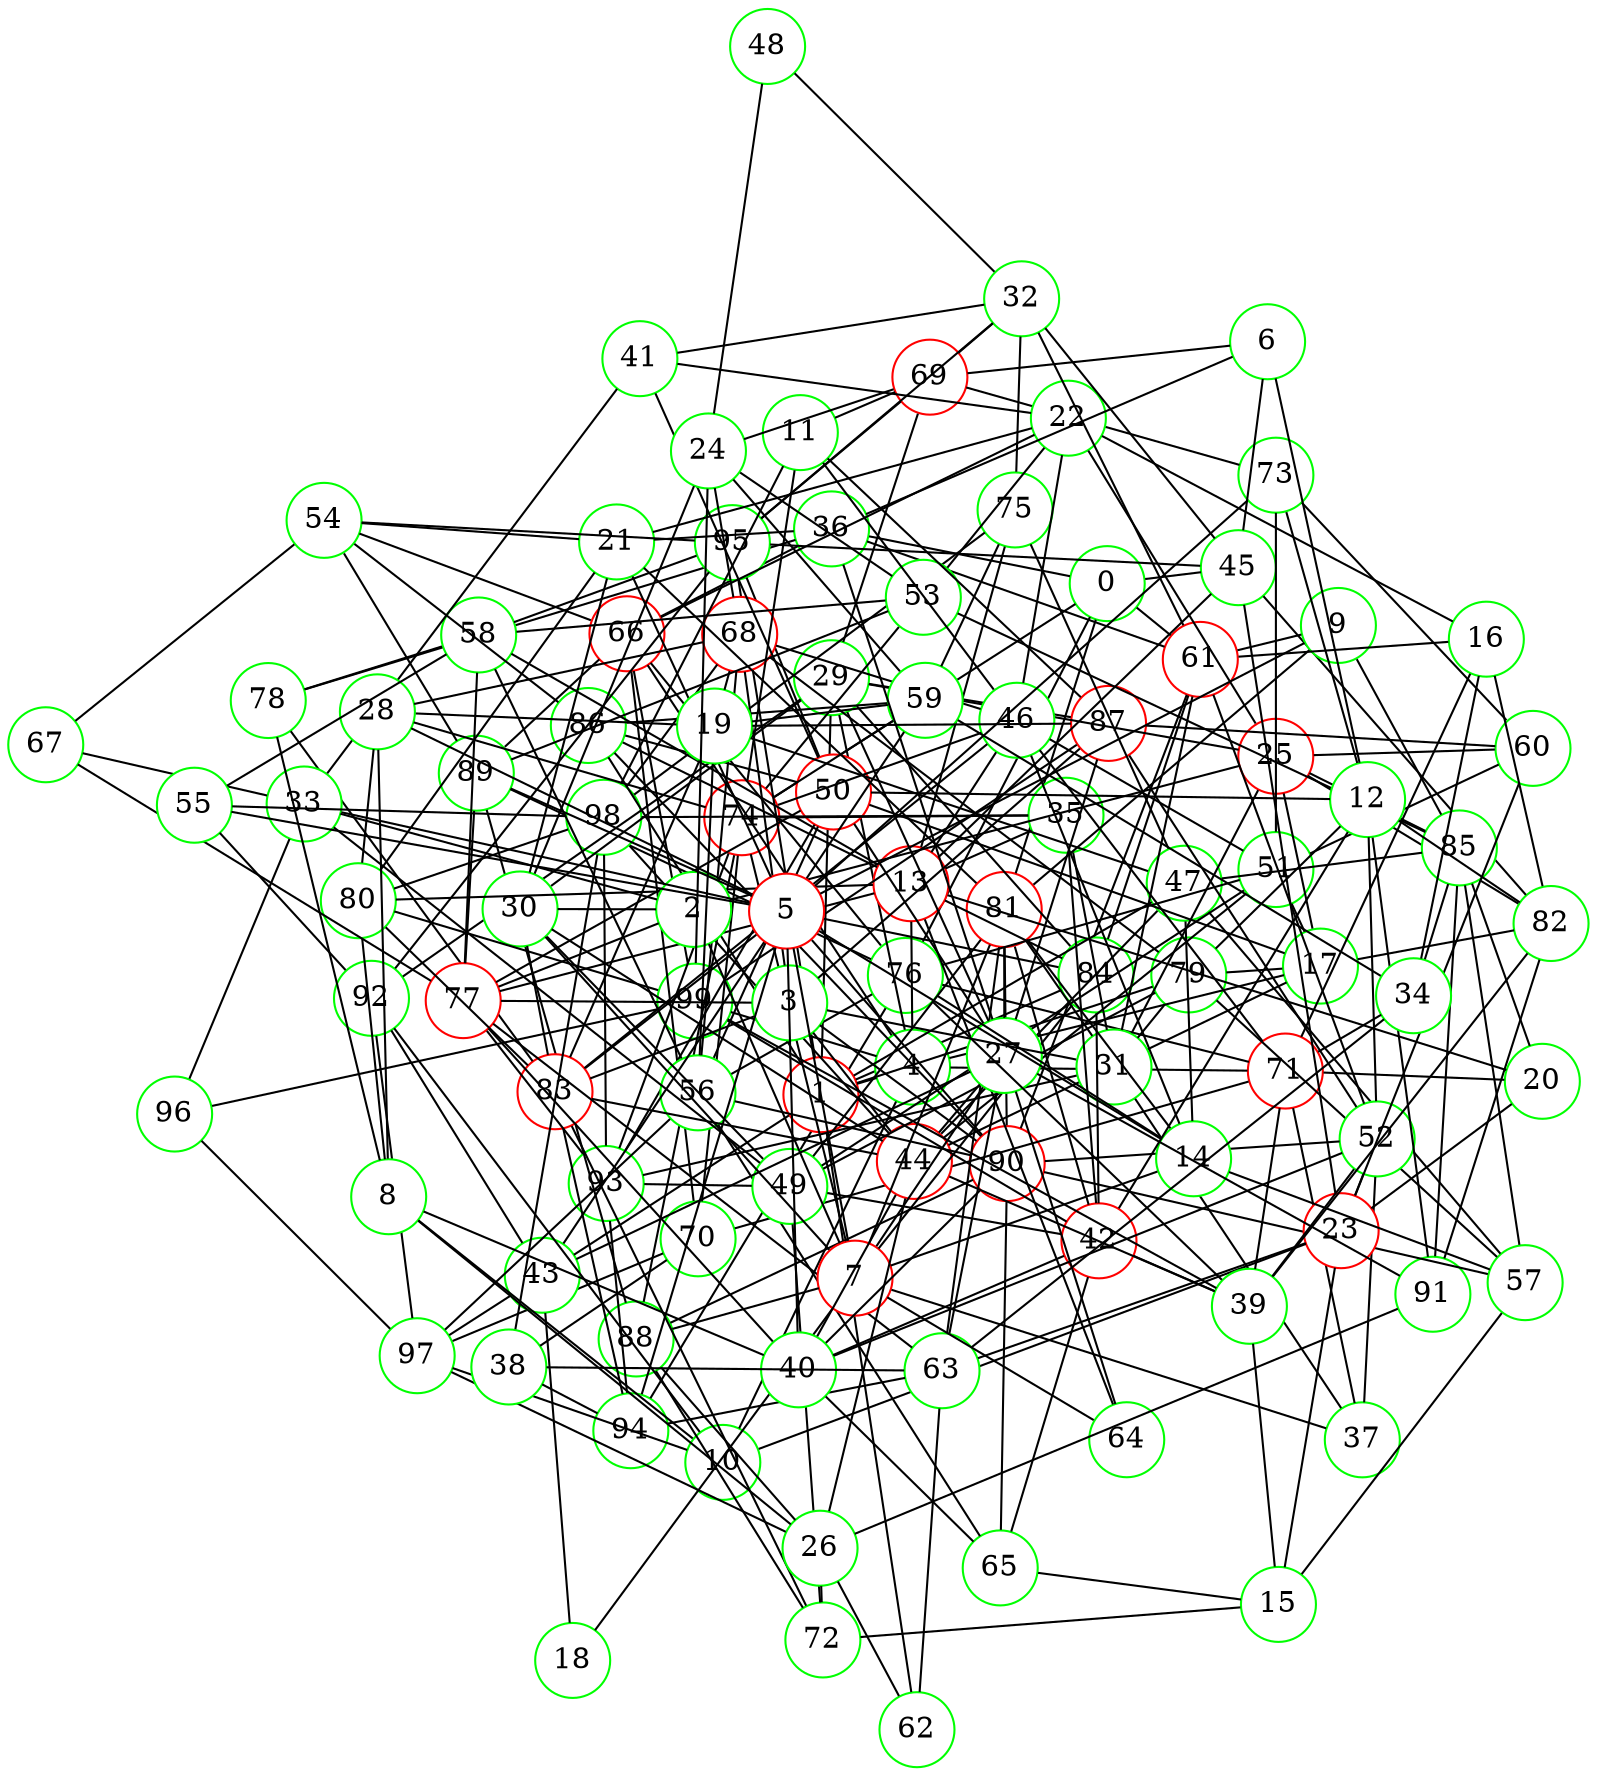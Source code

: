 graph {
graph ["layout"="fdp"]
node ["style"="filled","fillcolor"="white","fixedsize"="true","shape"="circle"]
"0" ["color"="green"]
"81" ["color"="red"]
"90" ["color"="red"]
"36" ["color"="green"]
"66" ["color"="red"]
"99" ["color"="green"]
"70" ["color"="green"]
"97" ["color"="green"]
"71" ["color"="red"]
"76" ["color"="green"]
"89" ["color"="green"]
"94" ["color"="green"]
"74" ["color"="red"]
"88" ["color"="green"]
"93" ["color"="green"]
"98" ["color"="green"]
"61" ["color"="red"]
"84" ["color"="green"]
"78" ["color"="green"]
"83" ["color"="red"]
"45" ["color"="green"]
"82" ["color"="green"]
"91" ["color"="green"]
"95" ["color"="green"]
"1" ["color"="red"]
"4" ["color"="green"]
"17" ["color"="green"]
"50" ["color"="red"]
"86" ["color"="green"]
"56" ["color"="green"]
"65" ["color"="green"]
"68" ["color"="red"]
"79" ["color"="green"]
"58" ["color"="green"]
"77" ["color"="red"]
"51" ["color"="green"]
"73" ["color"="green"]
"60" ["color"="green"]
"87" ["color"="red"]
"25" ["color"="red"]
"85" ["color"="green"]
"29" ["color"="green"]
"69" ["color"="red"]
"92" ["color"="green"]
"30" ["color"="green"]
"49" ["color"="green"]
"72" ["color"="green"]
"44" ["color"="red"]
"47" ["color"="green"]
"57" ["color"="green"]
"75" ["color"="green"]
"31" ["color"="green"]
"35" ["color"="green"]
"42" ["color"="red"]
"37" ["color"="green"]
"52" ["color"="green"]
"10" ["color"="green"]
"23" ["color"="red"]
"63" ["color"="green"]
"13" ["color"="red"]
"64" ["color"="green"]
"80" ["color"="green"]
"20" ["color"="green"]
"46" ["color"="green"]
"43" ["color"="green"]
"59" ["color"="green"]
"62" ["color"="green"]
"2" ["color"="green"]
"33" ["color"="green"]
"96" ["color"="green"]
"67" ["color"="green"]
"41" ["color"="green"]
"7" ["color"="red"]
"18" ["color"="green"]
"27" ["color"="green"]
"14" ["color"="green"]
"3" ["color"="green"]
"5" ["color"="red"]
"40" ["color"="green"]
"9" ["color"="green"]
"21" ["color"="green"]
"22" ["color"="green"]
"53" ["color"="green"]
"54" ["color"="green"]
"55" ["color"="green"]
"28" ["color"="green"]
"6" ["color"="green"]
"12" ["color"="green"]
"8" ["color"="green"]
"26" ["color"="green"]
"11" ["color"="green"]
"15" ["color"="green"]
"39" ["color"="green"]
"16" ["color"="green"]
"34" ["color"="green"]
"19" ["color"="green"]
"24" ["color"="green"]
"48" ["color"="green"]
"32" ["color"="green"]
"38" ["color"="green"]
"0" -- "81"
"0" -- "36"
"0" -- "74"
"0" -- "76"
"0" -- "45"
"0" -- "61"
"81" -- "90"
"36" -- "66"
"36" -- "61"
"36" -- "78"
"66" -- "99"
"66" -- "70"
"66" -- "89"
"66" -- "76"
"70" -- "97"
"70" -- "71"
"70" -- "74"
"71" -- "76"
"76" -- "89"
"76" -- "94"
"74" -- "88"
"74" -- "93"
"88" -- "89"
"88" -- "90"
"93" -- "98"
"93" -- "94"
"61" -- "84"
"61" -- "90"
"78" -- "83"
"83" -- "94"
"45" -- "82"
"45" -- "95"
"82" -- "91"
"1" -- "4"
"1" -- "84"
"1" -- "86"
"1" -- "43"
"1" -- "29"
"1" -- "62"
"1" -- "47"
"1" -- "79"
"1" -- "95"
"4" -- "17"
"4" -- "66"
"4" -- "99"
"4" -- "71"
"4" -- "10"
"4" -- "13"
"4" -- "29"
"17" -- "50"
"17" -- "82"
"17" -- "51"
"17" -- "25"
"17" -- "44"
"17" -- "79"
"50" -- "86"
"50" -- "56"
"50" -- "77"
"50" -- "93"
"50" -- "95"
"86" -- "90"
"56" -- "65"
"56" -- "97"
"56" -- "68"
"56" -- "58"
"56" -- "90"
"56" -- "76"
"65" -- "90"
"68" -- "98"
"68" -- "79"
"58" -- "77"
"58" -- "78"
"58" -- "95"
"77" -- "89"
"77" -- "93"
"51" -- "73"
"51" -- "60"
"51" -- "76"
"60" -- "87"
"60" -- "73"
"87" -- "99"
"25" -- "82"
"25" -- "85"
"25" -- "60"
"25" -- "29"
"25" -- "31"
"85" -- "91"
"29" -- "84"
"29" -- "69"
"29" -- "87"
"29" -- "92"
"29" -- "30"
"69" -- "73"
"69" -- "95"
"92" -- "97"
"92" -- "95"
"30" -- "49"
"30" -- "83"
"30" -- "44"
"49" -- "81"
"49" -- "51"
"49" -- "72"
"49" -- "93"
"49" -- "79"
"72" -- "83"
"72" -- "88"
"44" -- "98"
"44" -- "51"
"44" -- "83"
"44" -- "47"
"47" -- "85"
"47" -- "57"
"47" -- "75"
"57" -- "85"
"57" -- "90"
"57" -- "79"
"75" -- "98"
"31" -- "81"
"31" -- "35"
"31" -- "37"
"31" -- "61"
"31" -- "93"
"31" -- "79"
"35" -- "98"
"35" -- "42"
"35" -- "74"
"42" -- "49"
"42" -- "65"
"42" -- "81"
"42" -- "99"
"42" -- "84"
"37" -- "52"
"37" -- "71"
"52" -- "87"
"52" -- "90"
"52" -- "61"
"10" -- "97"
"10" -- "23"
"10" -- "92"
"23" -- "52"
"23" -- "60"
"23" -- "45"
"23" -- "63"
"63" -- "81"
"63" -- "77"
"63" -- "94"
"13" -- "64"
"13" -- "80"
"13" -- "35"
"13" -- "20"
"13" -- "84"
"13" -- "86"
"13" -- "58"
"13" -- "75"
"13" -- "45"
"13" -- "77"
"13" -- "46"
"80" -- "98"
"80" -- "83"
"80" -- "99"
"20" -- "85"
"20" -- "23"
"20" -- "71"
"46" -- "51"
"46" -- "83"
"46" -- "68"
"46" -- "71"
"46" -- "74"
"43" -- "97"
"43" -- "59"
"43" -- "92"
"59" -- "86"
"59" -- "74"
"59" -- "75"
"62" -- "63"
"2" -- "33"
"2" -- "7"
"2" -- "25"
"2" -- "77"
"2" -- "30"
"33" -- "96"
"33" -- "49"
"33" -- "67"
"33" -- "41"
"96" -- "97"
"96" -- "99"
"67" -- "77"
"41" -- "50"
"7" -- "64"
"7" -- "81"
"7" -- "18"
"7" -- "84"
"7" -- "37"
"7" -- "88"
"7" -- "74"
"7" -- "27"
"7" -- "14"
"7" -- "30"
"18" -- "43"
"27" -- "64"
"27" -- "81"
"27" -- "50"
"27" -- "36"
"27" -- "87"
"27" -- "43"
"27" -- "91"
"27" -- "44"
"27" -- "29"
"27" -- "63"
"14" -- "81"
"14" -- "57"
"14" -- "76"
"14" -- "46"
"14" -- "47"
"3" -- "83"
"3" -- "68"
"3" -- "87"
"3" -- "90"
"3" -- "44"
"3" -- "77"
"3" -- "31"
"5" -- "33"
"5" -- "7"
"5" -- "40"
"5" -- "9"
"5" -- "73"
"5" -- "14"
"5" -- "83"
"5" -- "84"
"5" -- "21"
"5" -- "55"
"5" -- "89"
"5" -- "90"
"5" -- "28"
"5" -- "94"
"40" -- "65"
"40" -- "52"
"40" -- "42"
"40" -- "90"
"40" -- "44"
"40" -- "77"
"9" -- "81"
"9" -- "85"
"9" -- "61"
"21" -- "80"
"21" -- "81"
"21" -- "36"
"21" -- "22"
"21" -- "54"
"21" -- "30"
"22" -- "66"
"22" -- "53"
"22" -- "25"
"22" -- "41"
"22" -- "46"
"53" -- "85"
"53" -- "89"
"53" -- "58"
"53" -- "74"
"54" -- "66"
"54" -- "67"
"54" -- "86"
"54" -- "89"
"54" -- "95"
"55" -- "98"
"55" -- "58"
"55" -- "92"
"28" -- "80"
"28" -- "68"
"28" -- "74"
"6" -- "36"
"6" -- "69"
"6" -- "12"
"6" -- "45"
"12" -- "50"
"12" -- "82"
"12" -- "52"
"12" -- "73"
"12" -- "42"
"12" -- "91"
"12" -- "79"
"8" -- "80"
"8" -- "40"
"8" -- "10"
"8" -- "26"
"8" -- "28"
"8" -- "78"
"26" -- "97"
"26" -- "72"
"26" -- "88"
"26" -- "91"
"26" -- "44"
"26" -- "62"
"11" -- "98"
"11" -- "69"
"11" -- "87"
"11" -- "74"
"11" -- "46"
"15" -- "65"
"15" -- "23"
"15" -- "39"
"15" -- "72"
"15" -- "57"
"39" -- "82"
"39" -- "99"
"39" -- "52"
"39" -- "71"
"39" -- "42"
"39" -- "44"
"39" -- "76"
"16" -- "34"
"16" -- "82"
"16" -- "22"
"16" -- "71"
"16" -- "61"
"34" -- "85"
"34" -- "71"
"34" -- "59"
"34" -- "63"
"19" -- "83"
"19" -- "68"
"19" -- "87"
"19" -- "56"
"19" -- "59"
"19" -- "28"
"19" -- "47"
"24" -- "48"
"24" -- "99"
"24" -- "68"
"24" -- "53"
"24" -- "69"
"24" -- "59"
"24" -- "30"
"32" -- "48"
"32" -- "69"
"32" -- "41"
"32" -- "75"
"32" -- "45"
"32" -- "61"
"32" -- "95"
"38" -- "98"
"38" -- "70"
"38" -- "94"
"38" -- "63"
}